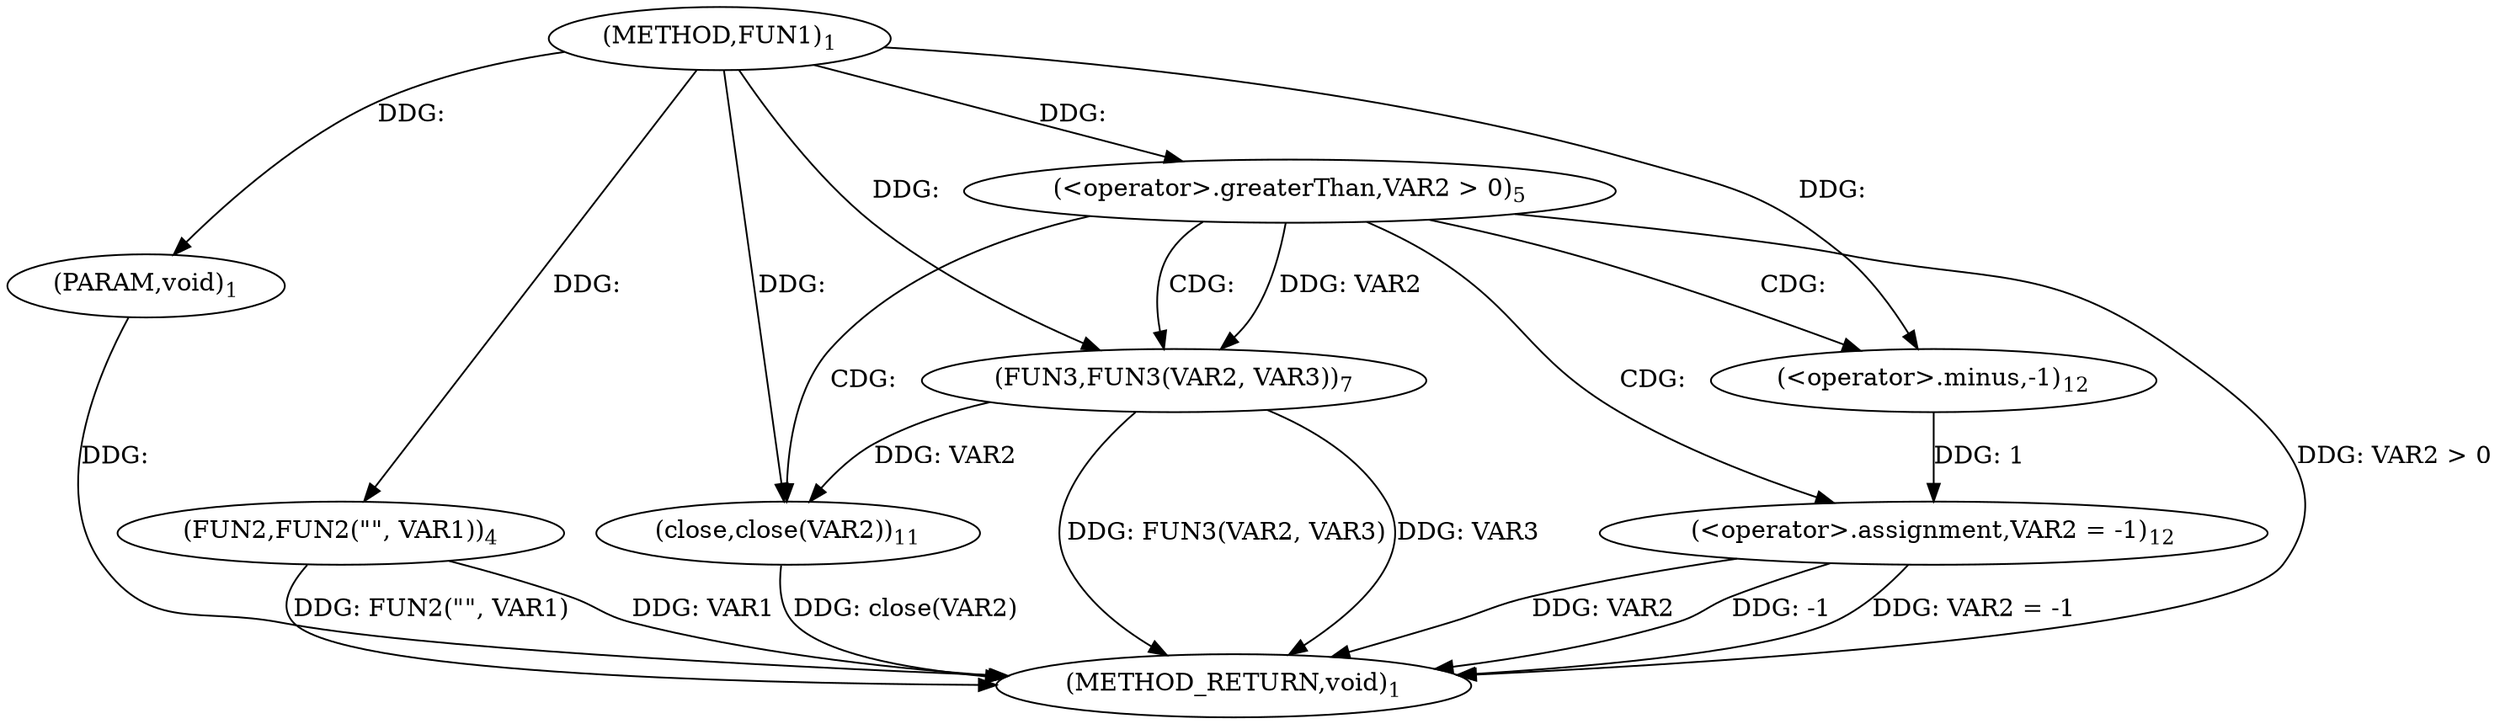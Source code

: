 digraph "FUN1" {  
"8" [label = <(METHOD,FUN1)<SUB>1</SUB>> ]
"28" [label = <(METHOD_RETURN,void)<SUB>1</SUB>> ]
"9" [label = <(PARAM,void)<SUB>1</SUB>> ]
"11" [label = <(FUN2,FUN2(&quot;&quot;, VAR1))<SUB>4</SUB>> ]
"15" [label = <(&lt;operator&gt;.greaterThan,VAR2 &gt; 0)<SUB>5</SUB>> ]
"19" [label = <(FUN3,FUN3(VAR2, VAR3))<SUB>7</SUB>> ]
"22" [label = <(close,close(VAR2))<SUB>11</SUB>> ]
"24" [label = <(&lt;operator&gt;.assignment,VAR2 = -1)<SUB>12</SUB>> ]
"26" [label = <(&lt;operator&gt;.minus,-1)<SUB>12</SUB>> ]
  "9" -> "28"  [ label = "DDG: "] 
  "11" -> "28"  [ label = "DDG: FUN2(&quot;&quot;, VAR1)"] 
  "15" -> "28"  [ label = "DDG: VAR2 &gt; 0"] 
  "19" -> "28"  [ label = "DDG: FUN3(VAR2, VAR3)"] 
  "22" -> "28"  [ label = "DDG: close(VAR2)"] 
  "24" -> "28"  [ label = "DDG: VAR2"] 
  "24" -> "28"  [ label = "DDG: -1"] 
  "24" -> "28"  [ label = "DDG: VAR2 = -1"] 
  "11" -> "28"  [ label = "DDG: VAR1"] 
  "19" -> "28"  [ label = "DDG: VAR3"] 
  "8" -> "9"  [ label = "DDG: "] 
  "8" -> "11"  [ label = "DDG: "] 
  "8" -> "15"  [ label = "DDG: "] 
  "26" -> "24"  [ label = "DDG: 1"] 
  "15" -> "19"  [ label = "DDG: VAR2"] 
  "8" -> "19"  [ label = "DDG: "] 
  "19" -> "22"  [ label = "DDG: VAR2"] 
  "8" -> "22"  [ label = "DDG: "] 
  "8" -> "26"  [ label = "DDG: "] 
  "15" -> "24"  [ label = "CDG: "] 
  "15" -> "22"  [ label = "CDG: "] 
  "15" -> "26"  [ label = "CDG: "] 
  "15" -> "19"  [ label = "CDG: "] 
}
